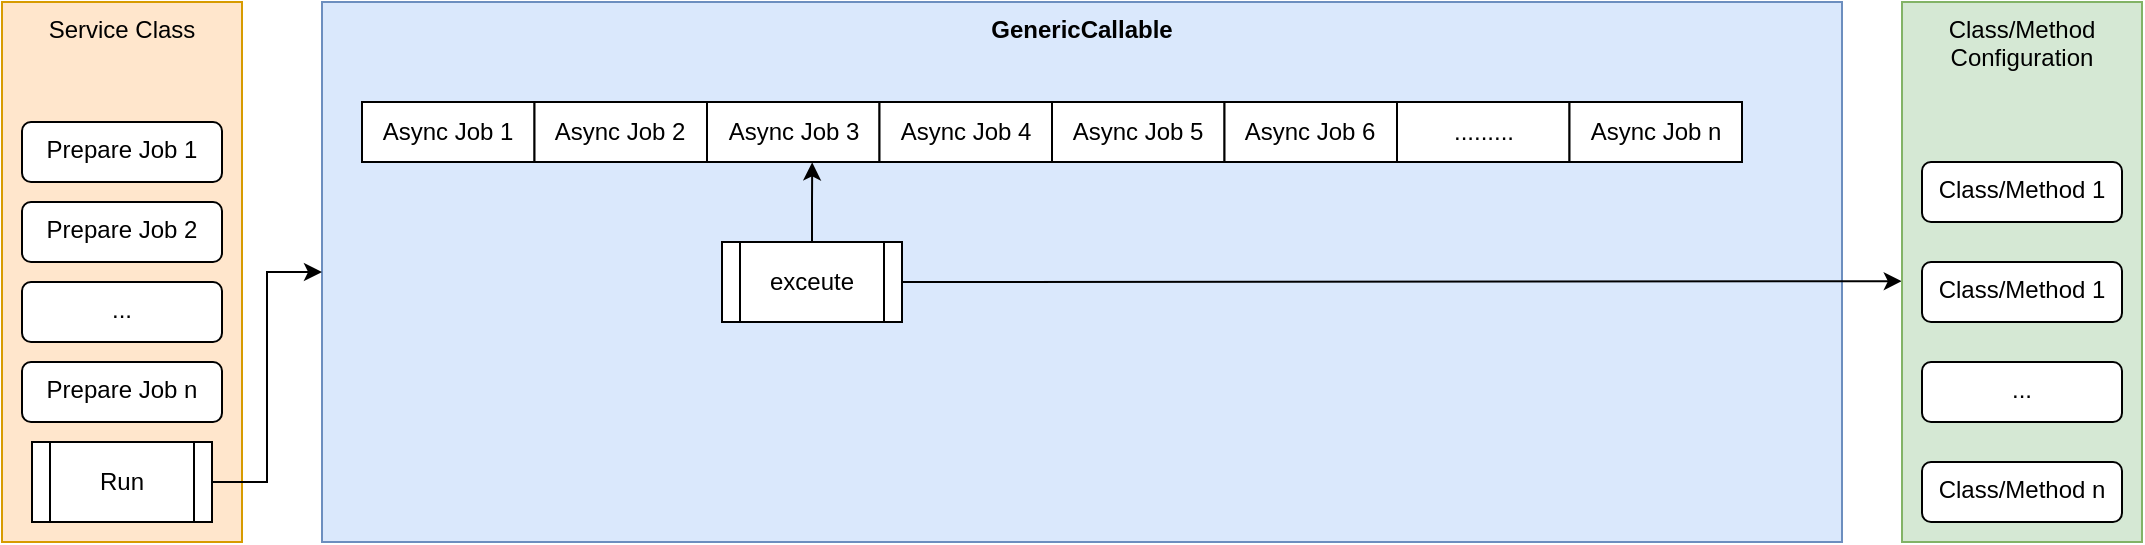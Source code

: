 <mxfile>
    <diagram id="Ddu7oX7cdBwSngWlefQp" name="Page-1">
        <mxGraphModel dx="2140" dy="766" grid="1" gridSize="10" guides="1" tooltips="1" connect="1" arrows="1" fold="1" page="1" pageScale="1" pageWidth="1100" pageHeight="850" math="0" shadow="0">
            <root>
                <mxCell id="0"/>
                <mxCell id="1" parent="0"/>
                <mxCell id="29" value="&lt;b&gt;GenericCallable&lt;/b&gt;" style="rounded=0;whiteSpace=wrap;html=1;verticalAlign=top;fillColor=#dae8fc;strokeColor=#6c8ebf;" vertex="1" parent="1">
                    <mxGeometry x="70" y="130" width="760" height="270" as="geometry"/>
                </mxCell>
                <mxCell id="25" value="" style="group" vertex="1" connectable="0" parent="1">
                    <mxGeometry x="90" y="180" width="690" height="30" as="geometry"/>
                </mxCell>
                <mxCell id="3" value="Async Job 1" style="rounded=0;whiteSpace=wrap;html=1;" vertex="1" parent="25">
                    <mxGeometry width="86.25" height="30" as="geometry"/>
                </mxCell>
                <mxCell id="18" value="Async Job 2" style="rounded=0;whiteSpace=wrap;html=1;" vertex="1" parent="25">
                    <mxGeometry x="86.25" width="86.25" height="30" as="geometry"/>
                </mxCell>
                <mxCell id="19" value="Async Job 3" style="rounded=0;whiteSpace=wrap;html=1;" vertex="1" parent="25">
                    <mxGeometry x="172.5" width="86.25" height="30" as="geometry"/>
                </mxCell>
                <mxCell id="20" value="Async Job 4" style="rounded=0;whiteSpace=wrap;html=1;" vertex="1" parent="25">
                    <mxGeometry x="258.75" width="86.25" height="30" as="geometry"/>
                </mxCell>
                <mxCell id="21" value="Async Job 5" style="rounded=0;whiteSpace=wrap;html=1;" vertex="1" parent="25">
                    <mxGeometry x="345" width="86.25" height="30" as="geometry"/>
                </mxCell>
                <mxCell id="22" value="Async Job 6" style="rounded=0;whiteSpace=wrap;html=1;" vertex="1" parent="25">
                    <mxGeometry x="431.25" width="86.25" height="30" as="geometry"/>
                </mxCell>
                <mxCell id="23" value="........." style="rounded=0;whiteSpace=wrap;html=1;" vertex="1" parent="25">
                    <mxGeometry x="517.5" width="86.25" height="30" as="geometry"/>
                </mxCell>
                <mxCell id="24" value="Async Job n" style="rounded=0;whiteSpace=wrap;html=1;" vertex="1" parent="25">
                    <mxGeometry x="603.75" width="86.25" height="30" as="geometry"/>
                </mxCell>
                <mxCell id="28" style="edgeStyle=orthogonalEdgeStyle;rounded=0;orthogonalLoop=1;jettySize=auto;html=1;entryX=0.61;entryY=1.006;entryDx=0;entryDy=0;entryPerimeter=0;" edge="1" parent="1" source="27" target="19">
                    <mxGeometry relative="1" as="geometry"/>
                </mxCell>
                <mxCell id="35" style="edgeStyle=orthogonalEdgeStyle;rounded=0;orthogonalLoop=1;jettySize=auto;html=1;exitX=1;exitY=0.5;exitDx=0;exitDy=0;entryX=-0.001;entryY=0.517;entryDx=0;entryDy=0;entryPerimeter=0;" edge="1" parent="1" source="27" target="30">
                    <mxGeometry relative="1" as="geometry">
                        <Array as="points">
                            <mxPoint x="860" y="270"/>
                        </Array>
                    </mxGeometry>
                </mxCell>
                <mxCell id="27" value="exceute" style="shape=process;whiteSpace=wrap;html=1;backgroundOutline=1;" vertex="1" parent="1">
                    <mxGeometry x="270" y="250" width="90" height="40" as="geometry"/>
                </mxCell>
                <mxCell id="30" value="Class/Method Configuration" style="rounded=0;whiteSpace=wrap;html=1;verticalAlign=top;fillColor=#d5e8d4;strokeColor=#82b366;" vertex="1" parent="1">
                    <mxGeometry x="860" y="130" width="120" height="270" as="geometry"/>
                </mxCell>
                <mxCell id="31" value="Class/Method 1" style="rounded=1;whiteSpace=wrap;html=1;verticalAlign=top;" vertex="1" parent="1">
                    <mxGeometry x="870" y="210" width="100" height="30" as="geometry"/>
                </mxCell>
                <mxCell id="32" value="Class/Method 1" style="rounded=1;whiteSpace=wrap;html=1;verticalAlign=top;" vertex="1" parent="1">
                    <mxGeometry x="870" y="260" width="100" height="30" as="geometry"/>
                </mxCell>
                <mxCell id="33" value="..." style="rounded=1;whiteSpace=wrap;html=1;verticalAlign=top;" vertex="1" parent="1">
                    <mxGeometry x="870" y="310" width="100" height="30" as="geometry"/>
                </mxCell>
                <mxCell id="34" value="Class/Method n" style="rounded=1;whiteSpace=wrap;html=1;verticalAlign=top;" vertex="1" parent="1">
                    <mxGeometry x="870" y="360" width="100" height="30" as="geometry"/>
                </mxCell>
                <mxCell id="36" value="Service Class" style="rounded=0;whiteSpace=wrap;html=1;verticalAlign=top;fillColor=#ffe6cc;strokeColor=#d79b00;" vertex="1" parent="1">
                    <mxGeometry x="-90" y="130" width="120" height="270" as="geometry"/>
                </mxCell>
                <mxCell id="38" value="Prepare Job 1" style="rounded=1;whiteSpace=wrap;html=1;verticalAlign=top;" vertex="1" parent="1">
                    <mxGeometry x="-80" y="190" width="100" height="30" as="geometry"/>
                </mxCell>
                <mxCell id="39" value="Prepare Job 2" style="rounded=1;whiteSpace=wrap;html=1;verticalAlign=top;" vertex="1" parent="1">
                    <mxGeometry x="-80" y="230" width="100" height="30" as="geometry"/>
                </mxCell>
                <mxCell id="40" value="..." style="rounded=1;whiteSpace=wrap;html=1;verticalAlign=top;" vertex="1" parent="1">
                    <mxGeometry x="-80" y="270" width="100" height="30" as="geometry"/>
                </mxCell>
                <mxCell id="41" value="Prepare Job n" style="rounded=1;whiteSpace=wrap;html=1;verticalAlign=top;" vertex="1" parent="1">
                    <mxGeometry x="-80" y="310" width="100" height="30" as="geometry"/>
                </mxCell>
                <mxCell id="43" style="edgeStyle=orthogonalEdgeStyle;rounded=0;orthogonalLoop=1;jettySize=auto;html=1;exitX=1;exitY=0.5;exitDx=0;exitDy=0;entryX=0;entryY=0.5;entryDx=0;entryDy=0;" edge="1" parent="1" source="42" target="29">
                    <mxGeometry relative="1" as="geometry"/>
                </mxCell>
                <mxCell id="42" value="Run" style="shape=process;whiteSpace=wrap;html=1;backgroundOutline=1;" vertex="1" parent="1">
                    <mxGeometry x="-75" y="350" width="90" height="40" as="geometry"/>
                </mxCell>
            </root>
        </mxGraphModel>
    </diagram>
</mxfile>